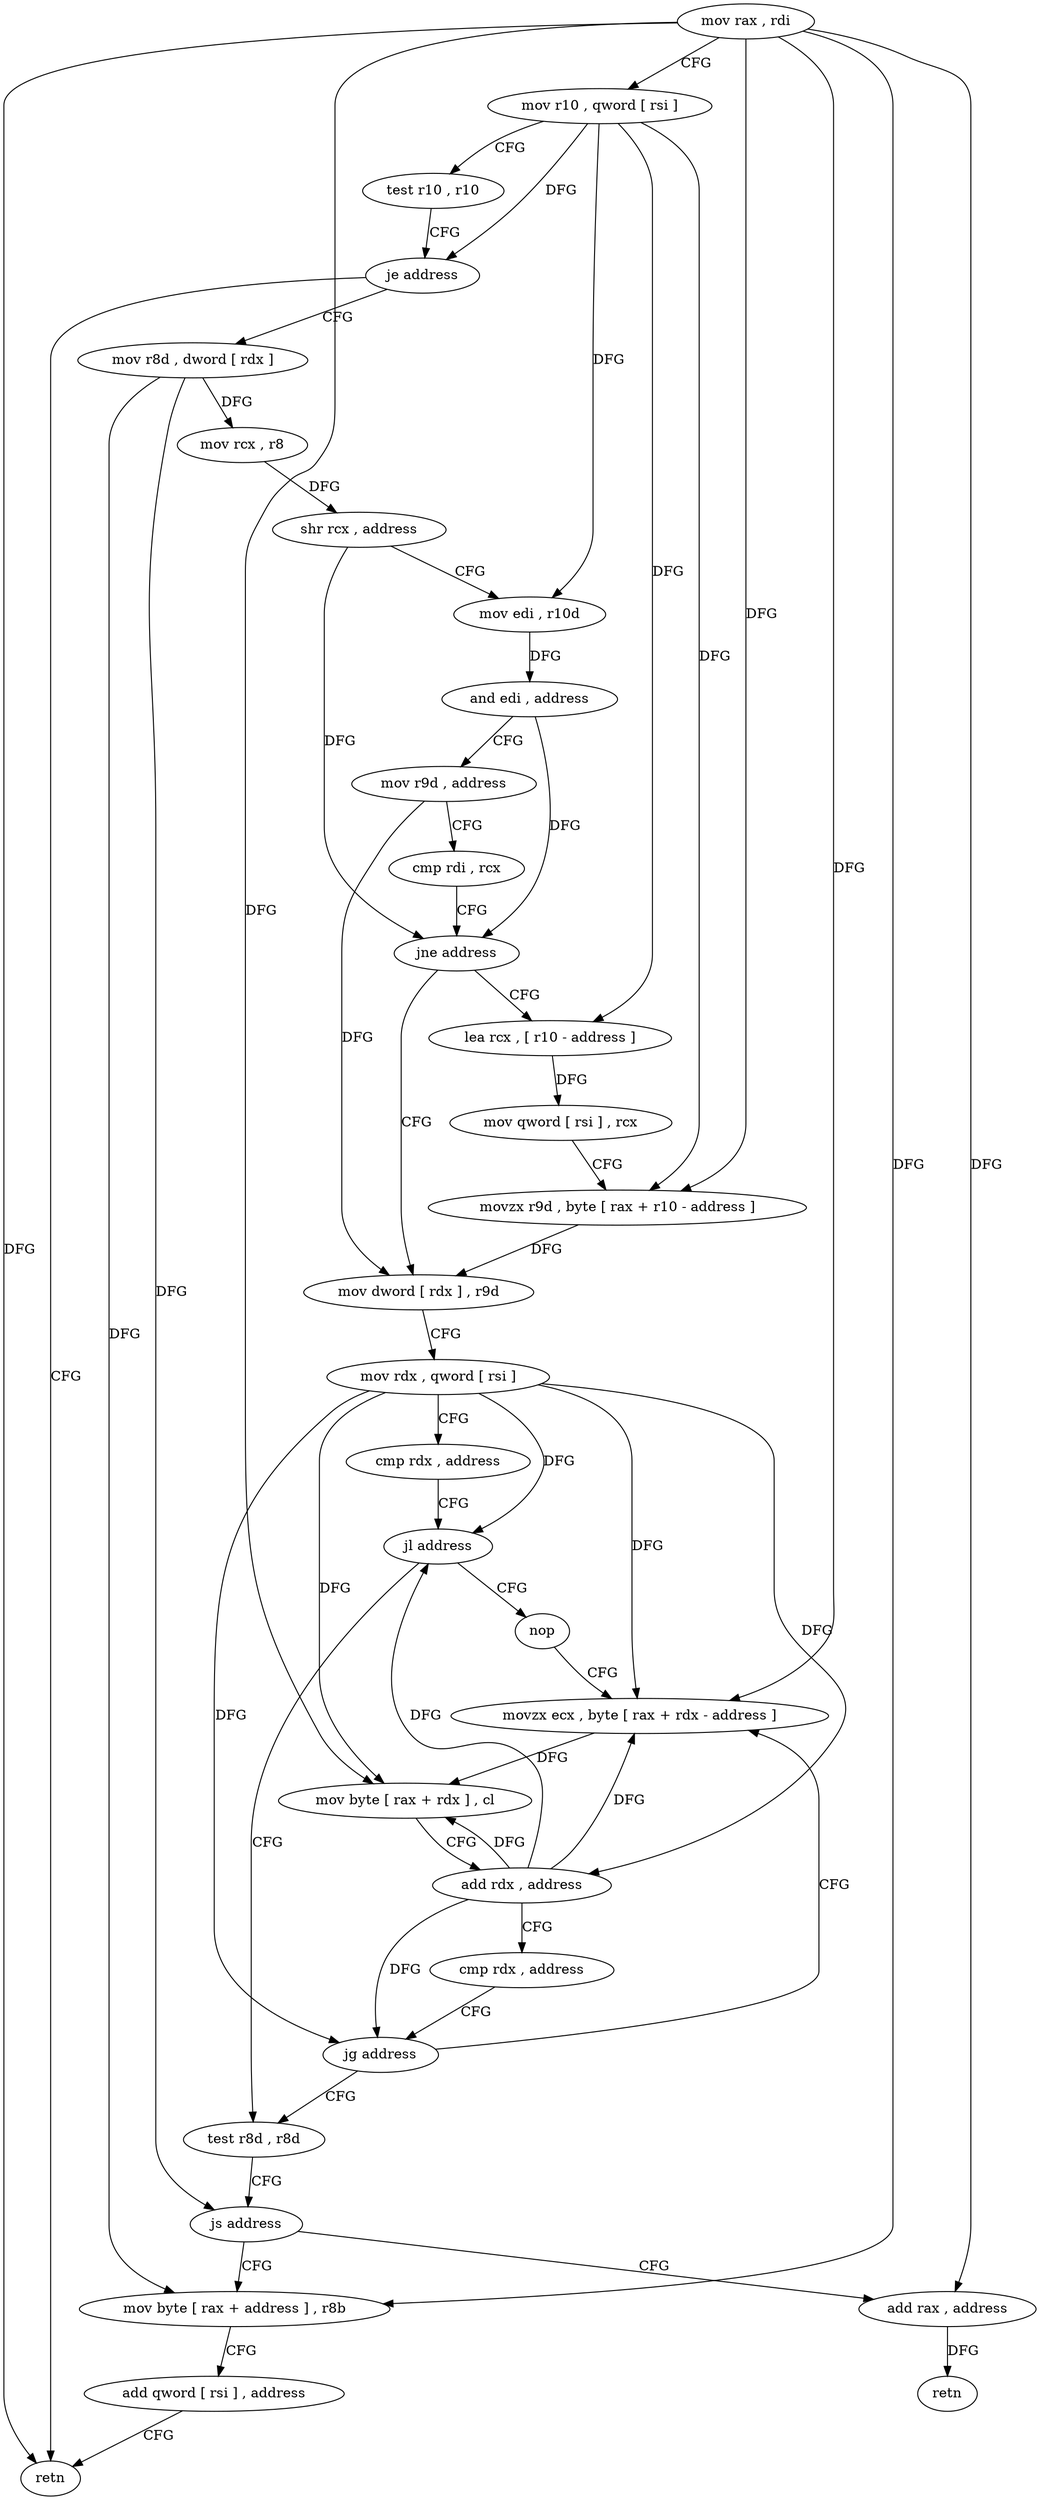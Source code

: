 digraph "func" {
"4214960" [label = "mov rax , rdi" ]
"4214963" [label = "mov r10 , qword [ rsi ]" ]
"4214966" [label = "test r10 , r10" ]
"4214969" [label = "je address" ]
"4215055" [label = "retn" ]
"4214971" [label = "mov r8d , dword [ rdx ]" ]
"4214974" [label = "mov rcx , r8" ]
"4214977" [label = "shr rcx , address" ]
"4214981" [label = "mov edi , r10d" ]
"4214984" [label = "and edi , address" ]
"4214987" [label = "mov r9d , address" ]
"4214993" [label = "cmp rdi , rcx" ]
"4214996" [label = "jne address" ]
"4215011" [label = "mov dword [ rdx ] , r9d" ]
"4214998" [label = "lea rcx , [ r10 - address ]" ]
"4215014" [label = "mov rdx , qword [ rsi ]" ]
"4215017" [label = "cmp rdx , address" ]
"4215021" [label = "jl address" ]
"4215042" [label = "test r8d , r8d" ]
"4215023" [label = "nop" ]
"4215002" [label = "mov qword [ rsi ] , rcx" ]
"4215005" [label = "movzx r9d , byte [ rax + r10 - address ]" ]
"4215045" [label = "js address" ]
"4215056" [label = "add rax , address" ]
"4215047" [label = "mov byte [ rax + address ] , r8b" ]
"4215024" [label = "movzx ecx , byte [ rax + rdx - address ]" ]
"4215060" [label = "retn" ]
"4215051" [label = "add qword [ rsi ] , address" ]
"4215029" [label = "mov byte [ rax + rdx ] , cl" ]
"4215032" [label = "add rdx , address" ]
"4215036" [label = "cmp rdx , address" ]
"4215040" [label = "jg address" ]
"4214960" -> "4214963" [ label = "CFG" ]
"4214960" -> "4215055" [ label = "DFG" ]
"4214960" -> "4215005" [ label = "DFG" ]
"4214960" -> "4215056" [ label = "DFG" ]
"4214960" -> "4215047" [ label = "DFG" ]
"4214960" -> "4215024" [ label = "DFG" ]
"4214960" -> "4215029" [ label = "DFG" ]
"4214963" -> "4214966" [ label = "CFG" ]
"4214963" -> "4214969" [ label = "DFG" ]
"4214963" -> "4214981" [ label = "DFG" ]
"4214963" -> "4214998" [ label = "DFG" ]
"4214963" -> "4215005" [ label = "DFG" ]
"4214966" -> "4214969" [ label = "CFG" ]
"4214969" -> "4215055" [ label = "CFG" ]
"4214969" -> "4214971" [ label = "CFG" ]
"4214971" -> "4214974" [ label = "DFG" ]
"4214971" -> "4215045" [ label = "DFG" ]
"4214971" -> "4215047" [ label = "DFG" ]
"4214974" -> "4214977" [ label = "DFG" ]
"4214977" -> "4214981" [ label = "CFG" ]
"4214977" -> "4214996" [ label = "DFG" ]
"4214981" -> "4214984" [ label = "DFG" ]
"4214984" -> "4214987" [ label = "CFG" ]
"4214984" -> "4214996" [ label = "DFG" ]
"4214987" -> "4214993" [ label = "CFG" ]
"4214987" -> "4215011" [ label = "DFG" ]
"4214993" -> "4214996" [ label = "CFG" ]
"4214996" -> "4215011" [ label = "CFG" ]
"4214996" -> "4214998" [ label = "CFG" ]
"4215011" -> "4215014" [ label = "CFG" ]
"4214998" -> "4215002" [ label = "DFG" ]
"4215014" -> "4215017" [ label = "CFG" ]
"4215014" -> "4215021" [ label = "DFG" ]
"4215014" -> "4215024" [ label = "DFG" ]
"4215014" -> "4215029" [ label = "DFG" ]
"4215014" -> "4215032" [ label = "DFG" ]
"4215014" -> "4215040" [ label = "DFG" ]
"4215017" -> "4215021" [ label = "CFG" ]
"4215021" -> "4215042" [ label = "CFG" ]
"4215021" -> "4215023" [ label = "CFG" ]
"4215042" -> "4215045" [ label = "CFG" ]
"4215023" -> "4215024" [ label = "CFG" ]
"4215002" -> "4215005" [ label = "CFG" ]
"4215005" -> "4215011" [ label = "DFG" ]
"4215045" -> "4215056" [ label = "CFG" ]
"4215045" -> "4215047" [ label = "CFG" ]
"4215056" -> "4215060" [ label = "DFG" ]
"4215047" -> "4215051" [ label = "CFG" ]
"4215024" -> "4215029" [ label = "DFG" ]
"4215051" -> "4215055" [ label = "CFG" ]
"4215029" -> "4215032" [ label = "CFG" ]
"4215032" -> "4215036" [ label = "CFG" ]
"4215032" -> "4215021" [ label = "DFG" ]
"4215032" -> "4215024" [ label = "DFG" ]
"4215032" -> "4215029" [ label = "DFG" ]
"4215032" -> "4215040" [ label = "DFG" ]
"4215036" -> "4215040" [ label = "CFG" ]
"4215040" -> "4215024" [ label = "CFG" ]
"4215040" -> "4215042" [ label = "CFG" ]
}
